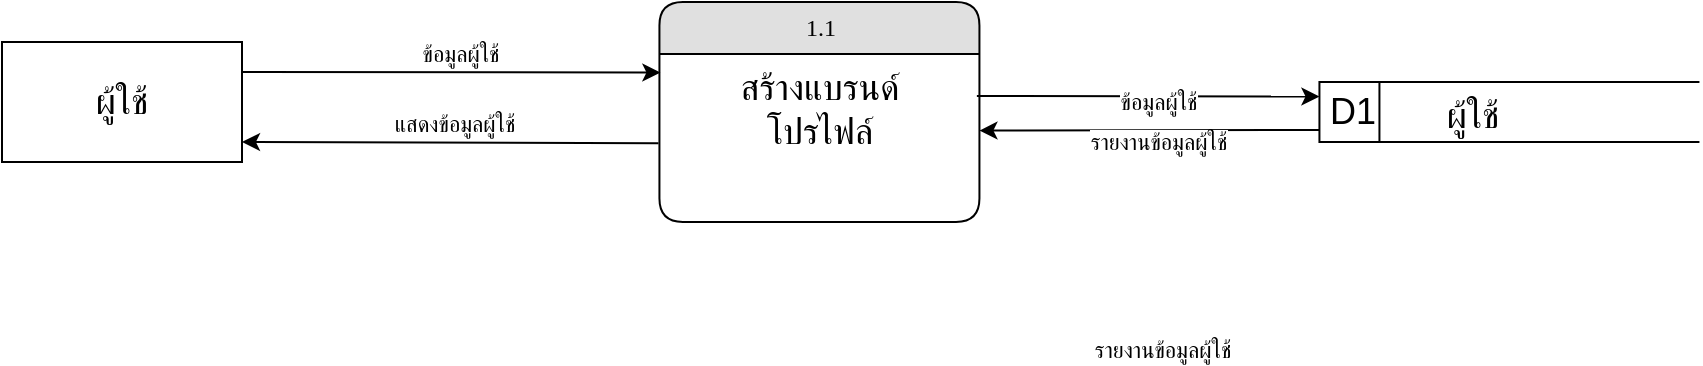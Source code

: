 <mxfile version="25.0.1">
  <diagram name="Page-1" id="9k-PcV3nmBi1KY_1PRyq">
    <mxGraphModel dx="2390" dy="522" grid="1" gridSize="10" guides="1" tooltips="1" connect="1" arrows="1" fold="1" page="1" pageScale="1" pageWidth="1100" pageHeight="850" math="0" shadow="0">
      <root>
        <mxCell id="0" />
        <mxCell id="1" parent="0" />
        <mxCell id="heAXyN-W0zy-wfGCT8yG-1" value="1.1" style="swimlane;html=1;fontStyle=0;childLayout=stackLayout;horizontal=1;startSize=26;fillColor=#e0e0e0;horizontalStack=0;resizeParent=1;resizeLast=0;collapsible=1;marginBottom=0;swimlaneFillColor=#ffffff;align=center;rounded=1;shadow=0;comic=0;labelBackgroundColor=none;strokeWidth=1;fontFamily=Verdana;fontSize=12" vertex="1" parent="1">
          <mxGeometry x="-71.28" y="170" width="160" height="110" as="geometry" />
        </mxCell>
        <mxCell id="heAXyN-W0zy-wfGCT8yG-2" value="&lt;span style=&quot;font-size: 18px;&quot;&gt;สร้างแบรนด์&lt;br&gt;โปรไฟล์&lt;/span&gt;" style="text;html=1;strokeColor=none;fillColor=none;spacingLeft=4;spacingRight=4;whiteSpace=wrap;overflow=hidden;rotatable=0;points=[[0,0.5],[1,0.5]];portConstraint=eastwest;align=center;" vertex="1" parent="heAXyN-W0zy-wfGCT8yG-1">
          <mxGeometry y="26" width="160" height="54" as="geometry" />
        </mxCell>
        <mxCell id="heAXyN-W0zy-wfGCT8yG-3" value="&lt;span style=&quot;font-size: 18px; text-wrap-mode: nowrap;&quot;&gt;ผู้ใช้&lt;/span&gt;" style="rounded=0;whiteSpace=wrap;html=1;" vertex="1" parent="1">
          <mxGeometry x="-400" y="190" width="120" height="60" as="geometry" />
        </mxCell>
        <mxCell id="heAXyN-W0zy-wfGCT8yG-4" value="" style="endArrow=classic;html=1;rounded=0;exitX=1;exitY=0.25;exitDx=0;exitDy=0;entryX=0.003;entryY=0.172;entryDx=0;entryDy=0;entryPerimeter=0;" edge="1" parent="1" source="heAXyN-W0zy-wfGCT8yG-3" target="heAXyN-W0zy-wfGCT8yG-2">
          <mxGeometry width="50" height="50" relative="1" as="geometry">
            <mxPoint x="-261.28" y="200" as="sourcePoint" />
            <mxPoint x="-67.76" y="202.404" as="targetPoint" />
            <Array as="points" />
          </mxGeometry>
        </mxCell>
        <mxCell id="heAXyN-W0zy-wfGCT8yG-5" value="ข้อมูลผู้ใช้" style="edgeLabel;html=1;align=center;verticalAlign=middle;resizable=0;points=[];rotation=0;" vertex="1" connectable="0" parent="heAXyN-W0zy-wfGCT8yG-4">
          <mxGeometry x="-0.064" y="2" relative="1" as="geometry">
            <mxPoint x="11" y="-7" as="offset" />
          </mxGeometry>
        </mxCell>
        <mxCell id="heAXyN-W0zy-wfGCT8yG-6" value="" style="endArrow=classic;html=1;rounded=0;exitX=-0.003;exitY=0.826;exitDx=0;exitDy=0;entryX=1;entryY=0.833;entryDx=0;entryDy=0;entryPerimeter=0;exitPerimeter=0;" edge="1" parent="1" source="heAXyN-W0zy-wfGCT8yG-2" target="heAXyN-W0zy-wfGCT8yG-3">
          <mxGeometry width="50" height="50" relative="1" as="geometry">
            <mxPoint x="-71.28" y="232" as="sourcePoint" />
            <mxPoint x="-261.28" y="230" as="targetPoint" />
            <Array as="points" />
          </mxGeometry>
        </mxCell>
        <mxCell id="heAXyN-W0zy-wfGCT8yG-7" value="แสดงข้อมูลผู้ใช้" style="edgeLabel;html=1;align=center;verticalAlign=middle;resizable=0;points=[];" vertex="1" connectable="0" parent="heAXyN-W0zy-wfGCT8yG-6">
          <mxGeometry x="0.072" y="-2" relative="1" as="geometry">
            <mxPoint x="9" y="-8" as="offset" />
          </mxGeometry>
        </mxCell>
        <mxCell id="heAXyN-W0zy-wfGCT8yG-8" value="" style="group" vertex="1" connectable="0" parent="1">
          <mxGeometry x="258.72" y="210" width="190" height="30" as="geometry" />
        </mxCell>
        <mxCell id="heAXyN-W0zy-wfGCT8yG-9" value="&lt;font style=&quot;font-size: 18px;&quot;&gt;D1&lt;/font&gt;" style="html=1;dashed=0;whiteSpace=wrap;shape=mxgraph.dfd.dataStoreID;align=left;spacingLeft=3;points=[[0,0],[0.5,0],[1,0],[0,0.5],[1,0.5],[0,1],[0.5,1],[1,1]];container=0;" vertex="1" parent="heAXyN-W0zy-wfGCT8yG-8">
          <mxGeometry width="190" height="30" as="geometry" />
        </mxCell>
        <mxCell id="heAXyN-W0zy-wfGCT8yG-10" value="&lt;font style=&quot;font-size: 18px; font-weight: normal;&quot;&gt;ผู้ใช้&lt;/font&gt;" style="text;strokeColor=none;fillColor=none;html=1;fontSize=24;fontStyle=1;verticalAlign=middle;align=center;container=0;" vertex="1" parent="heAXyN-W0zy-wfGCT8yG-8">
          <mxGeometry x="28.5" width="95" height="30" as="geometry" />
        </mxCell>
        <mxCell id="heAXyN-W0zy-wfGCT8yG-11" value="" style="endArrow=classic;html=1;rounded=0;exitX=0.992;exitY=0.389;exitDx=0;exitDy=0;exitPerimeter=0;entryX=0;entryY=0.242;entryDx=0;entryDy=0;entryPerimeter=0;" edge="1" parent="1" target="heAXyN-W0zy-wfGCT8yG-9">
          <mxGeometry width="50" height="50" relative="1" as="geometry">
            <mxPoint x="87.44" y="217.006" as="sourcePoint" />
            <mxPoint x="258.72" y="220" as="targetPoint" />
            <Array as="points" />
          </mxGeometry>
        </mxCell>
        <mxCell id="heAXyN-W0zy-wfGCT8yG-12" value="" style="endArrow=classic;html=1;rounded=0;exitX=-0.001;exitY=0.799;exitDx=0;exitDy=0;exitPerimeter=0;entryX=1;entryY=0.709;entryDx=0;entryDy=0;entryPerimeter=0;" edge="1" parent="1" source="heAXyN-W0zy-wfGCT8yG-9">
          <mxGeometry width="50" height="50" relative="1" as="geometry">
            <mxPoint x="257.72" y="240" as="sourcePoint" />
            <mxPoint x="88.72" y="234.286" as="targetPoint" />
            <Array as="points" />
          </mxGeometry>
        </mxCell>
        <mxCell id="heAXyN-W0zy-wfGCT8yG-13" value="ข้อมูลผู้ใช้" style="edgeLabel;html=1;align=center;verticalAlign=middle;resizable=0;points=[];" vertex="1" connectable="0" parent="1">
          <mxGeometry x="177.712" y="219.966" as="geometry" />
        </mxCell>
        <mxCell id="heAXyN-W0zy-wfGCT8yG-14" value="รายงานข้อมูลผู้ใช้" style="edgeLabel;html=1;align=center;verticalAlign=middle;resizable=0;points=[];" vertex="1" connectable="0" parent="1">
          <mxGeometry x="177.712" y="239.966" as="geometry" />
        </mxCell>
        <mxCell id="heAXyN-W0zy-wfGCT8yG-15" value="รายงานข้อมูลผู้ใช้" style="edgeLabel;html=1;align=center;verticalAlign=middle;resizable=0;points=[];" vertex="1" connectable="0" parent="1">
          <mxGeometry x="179.712" y="343.966" as="geometry" />
        </mxCell>
      </root>
    </mxGraphModel>
  </diagram>
</mxfile>
